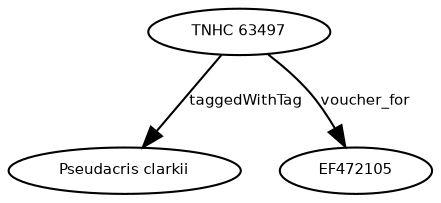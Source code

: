 digraph G {
size="3,3";
node [fontsize=7, fontname="Helvetica"];
edge [fontsize=7, fontname="Helvetica"];
node0 [label="TNHC 63497", width=0.27433100247,height=0.27433100247];
node1 [label="Pseudacris clarkii", width=0.27433100247,height=0.27433100247];
node2 [label="EF472105", width=0.27433100247,height=0.27433100247];
node0 -> node1 [label="taggedWithTag"];
node0 -> node2 [label="voucher_for"];
}

